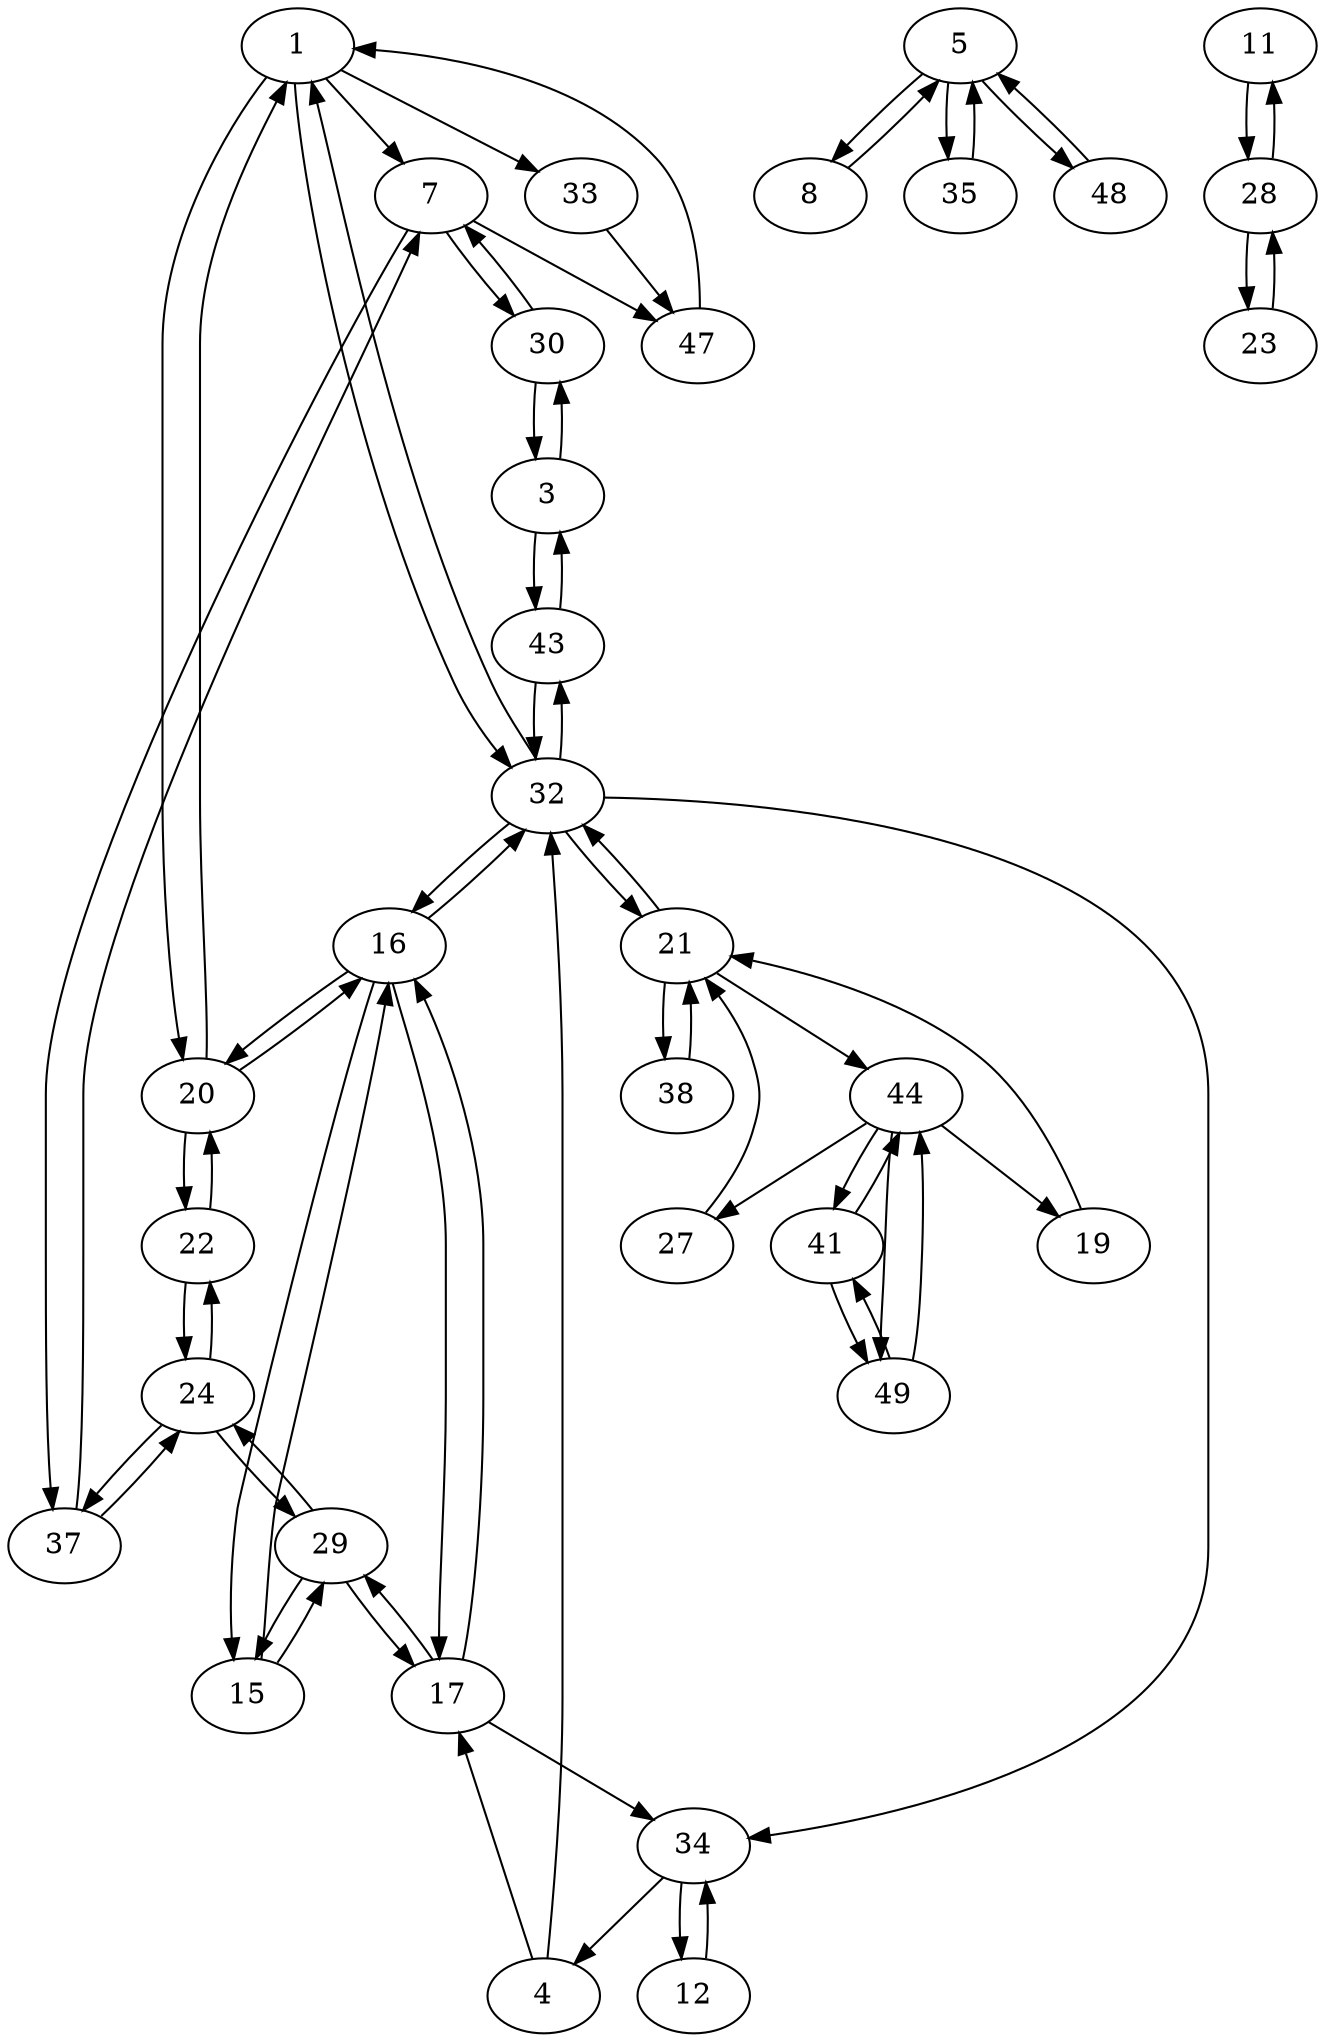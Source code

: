 digraph G {
  1 -> 7;
  1 -> 20;
  1 -> 32;
  1 -> 33;
  3 -> 30;
  3 -> 43;
  4 -> 17;
  4 -> 32;
  5 -> 8;
  5 -> 35;
  5 -> 48;
  7 -> 30;
  7 -> 37;
  7 -> 47;
  8 -> 5;
  11 -> 28;
  12 -> 34;
  15 -> 16;
  15 -> 29;
  16 -> 15;
  16 -> 17;
  16 -> 20;
  16 -> 32;
  17 -> 16;
  17 -> 29;
  17 -> 34;
  19 -> 21;
  20 -> 1;
  20 -> 16;
  20 -> 22;
  21 -> 32;
  21 -> 38;
  21 -> 44;
  22 -> 20;
  22 -> 24;
  23 -> 28;
  24 -> 22;
  24 -> 29;
  24 -> 37;
  27 -> 21;
  28 -> 11;
  28 -> 23;
  29 -> 15;
  29 -> 17;
  29 -> 24;
  30 -> 3;
  30 -> 7;
  32 -> 1;
  32 -> 16;
  32 -> 21;
  32 -> 34;
  32 -> 43;
  33 -> 47;
  34 -> 4;
  34 -> 12;
  35 -> 5;
  37 -> 7;
  37 -> 24;
  38 -> 21;
  41 -> 44;
  41 -> 49;
  43 -> 3;
  43 -> 32;
  44 -> 19;
  44 -> 27;
  44 -> 41;
  44 -> 49;
  47 -> 1;
  48 -> 5;
  49 -> 41;
  49 -> 44;
}